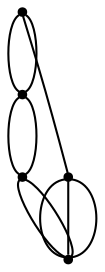 graph {
  node [shape=point,comment="{\"directed\":false,\"doi\":\"10.1007/978-3-319-73915-1_9\",\"figure\":\"3 (3)\"}"]

  v0 [pos="1508.3329423392313,272.8720921689074"]
  v1 [pos="1461.7172907395814,319.48821371053924"]
  v2 [pos="1445.6719935076608,424.63187602957674"]
  v3 [pos="1345.1747597601102,436.0273372190815"]
  v4 [pos="1334.9574999812464,350.3386466974605"]

  v2 -- v3 [id="-12",pos="1445.6719935076608,424.63187602957674 1457.3238079897892,378.01348122987275 1457.3238079897892,378.01348122987275 1457.3238079897892,378.01348122987275 1393.2302439016935,373.64618684448715 1393.2302439016935,373.64618684448715 1393.2302439016935,373.64618684448715 1345.1747597601102,436.0273372190815 1345.1747597601102,436.0273372190815 1345.1747597601102,436.0273372190815"]
  v0 -- v2 [id="-1",pos="1508.3329423392313,272.8720921689074 1569.4750818140876,337.22010358004803 1581.1310931317842,383.8394442458729 1577.247112578796,405.2050815044174 1573.3590623670755,426.5748837532758 1553.9350899434032,422.6868176045399 1544.2210689022006,414.9190152876959 1534.5153143552989,407.1512129708519 1534.5153143552989,395.495344505272 1526.7432835905902,389.6694768707294 1518.9753224846145,383.8394442458729 1503.43533061393,383.8394442458729 1495.6674966847895,387.72334540429495 1487.895465920081,391.6114115530308 1487.895465920081,399.379245663694 1484.98248050534,406.1802297327916 1482.069495090599,412.9770488115753 1476.243524261117,418.8029482399371 1451.397876167686,423.5411175261732 1472.7012678648377,426.39140162273077 1472.7012678648377,426.39140162273077 1472.7012678648377,426.39140162273077 1470.1592572789464,413.04779005927287 1470.1592572789464,413.04779005927287 1470.1592572789464,413.04779005927287 1451.397876167686,423.54099035089644 1451.397876167686,423.54099035089644 1451.397876167686,423.54099035089644 1461.4662118723013,446.6319192077822 1461.4662118723013,446.6319192077822 1461.4662118723013,446.6319192077822 1470.1634541145145,436.19702878055296 1470.1634541145145,436.19702878055296 1470.1634541145145,436.19702878055296 1445.6719935076608,424.63187602957674 1445.6719935076608,424.63187602957674 1445.6719935076608,424.63187602957674"]
  v4 -- v3 [id="-5",pos="1334.9574999812464,350.3386466974605 1345.1747597601102,436.0273372190815 1345.1747597601102,436.0273372190815 1345.1747597601102,436.0273372190815"]
  v1 -- v0 [id="-6",pos="1461.7172907395814,319.48821371053924 1445.6719935076608,284.7872948691646 1468.979946484321,261.4797229283187 1508.3329423392313,272.8720921689074"]
  v2 -- v3 [id="-7",pos="1445.6719935076608,424.63187602957674 1404.8821855606575,445.03173628795327 1404.8821855606575,491.64694375728345 1345.1747597601102,436.0273372190815"]
  v3 -- v4 [id="-8",pos="1345.1747597601102,436.0273372190815 1311.6505008308516,396.9538859606098 1311.6505008308516,373.64628222594473 1334.9574999812464,350.3386466974605"]
  v4 -- v1 [id="-9",pos="1334.9574999812464,350.3386466974605 1364.0923776136542,311.0037469153351 1410.7039595545712,308.09082899497344 1461.7172907395814,319.48821371053924"]
  v0 -- v1 [id="-10",pos="1508.3329423392313,272.8720921689074 1461.7172907395814,319.48821371053924 1461.7172907395814,319.48821371053924 1461.7172907395814,319.48821371053924"]
  v1 -- v4 [id="-11",pos="1461.7172907395814,319.48821371053924 1334.9574999812464,350.3386466974605 1334.9574999812464,350.3386466974605 1334.9574999812464,350.3386466974605"]
  v2 -- v3 [id="-15",pos="1445.6719935076608,424.63187602957674 1345.1747597601102,436.0273372190815 1345.1747597601102,436.0273372190815 1345.1747597601102,436.0273372190815"]
}